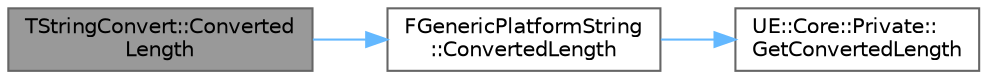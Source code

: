 digraph "TStringConvert::ConvertedLength"
{
 // INTERACTIVE_SVG=YES
 // LATEX_PDF_SIZE
  bgcolor="transparent";
  edge [fontname=Helvetica,fontsize=10,labelfontname=Helvetica,labelfontsize=10];
  node [fontname=Helvetica,fontsize=10,shape=box,height=0.2,width=0.4];
  rankdir="LR";
  Node1 [id="Node000001",label="TStringConvert::Converted\lLength",height=0.2,width=0.4,color="gray40", fillcolor="grey60", style="filled", fontcolor="black",tooltip=" "];
  Node1 -> Node2 [id="edge1_Node000001_Node000002",color="steelblue1",style="solid",tooltip=" "];
  Node2 [id="Node000002",label="FGenericPlatformString\l::ConvertedLength",height=0.2,width=0.4,color="grey40", fillcolor="white", style="filled",URL="$d1/d81/structFGenericPlatformString.html#a57a20c827be4ba7cc600f9d35f85aec1",tooltip="Returns the required buffer length for the null-terminated Src string when converted to the DestChar ..."];
  Node2 -> Node3 [id="edge2_Node000002_Node000003",color="steelblue1",style="solid",tooltip=" "];
  Node3 [id="Node000003",label="UE::Core::Private::\lGetConvertedLength",height=0.2,width=0.4,color="grey40", fillcolor="white", style="filled",URL="$d1/de6/namespaceUE_1_1Core_1_1Private.html#a50d456170c3e4690b89b508fa7c58f18",tooltip=" "];
}
